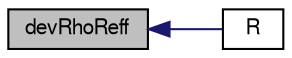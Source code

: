 digraph "devRhoReff"
{
  bgcolor="transparent";
  edge [fontname="FreeSans",fontsize="10",labelfontname="FreeSans",labelfontsize="10"];
  node [fontname="FreeSans",fontsize="10",shape=record];
  rankdir="LR";
  Node799 [label="devRhoReff",height=0.2,width=0.4,color="black", fillcolor="grey75", style="filled", fontcolor="black"];
  Node799 -> Node800 [dir="back",color="midnightblue",fontsize="10",style="solid",fontname="FreeSans"];
  Node800 [label="R",height=0.2,width=0.4,color="black",URL="$a30746.html#a577b084625b71e318cdd3a5375187925",tooltip="Return the Reynolds stress tensor. "];
}
